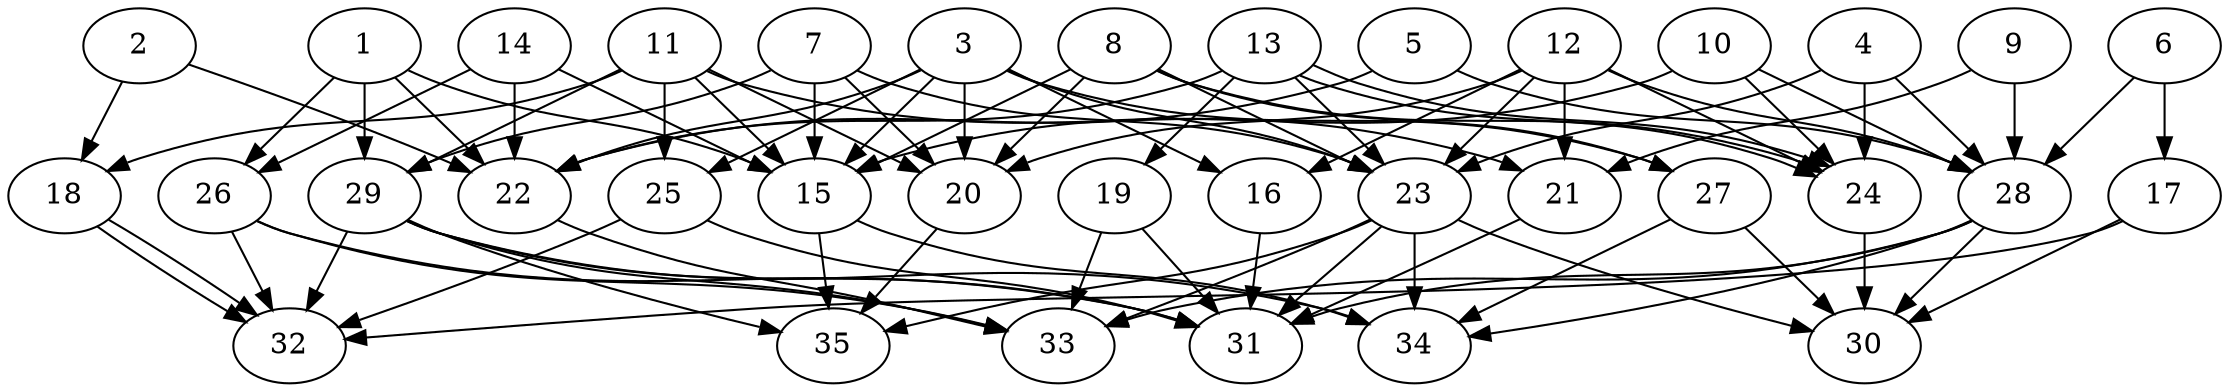 // DAG automatically generated by daggen at Thu Oct  3 14:05:36 2019
// ./daggen --dot -n 35 --ccr 0.4 --fat 0.7 --regular 0.7 --density 0.5 --mindata 5242880 --maxdata 52428800 
digraph G {
  1 [size="46750720", alpha="0.14", expect_size="18700288"] 
  1 -> 15 [size ="18700288"]
  1 -> 22 [size ="18700288"]
  1 -> 26 [size ="18700288"]
  1 -> 29 [size ="18700288"]
  2 [size="37440000", alpha="0.15", expect_size="14976000"] 
  2 -> 18 [size ="14976000"]
  2 -> 22 [size ="14976000"]
  3 [size="76613120", alpha="0.13", expect_size="30645248"] 
  3 -> 15 [size ="30645248"]
  3 -> 16 [size ="30645248"]
  3 -> 20 [size ="30645248"]
  3 -> 22 [size ="30645248"]
  3 -> 23 [size ="30645248"]
  3 -> 25 [size ="30645248"]
  3 -> 27 [size ="30645248"]
  4 [size="51353600", alpha="0.09", expect_size="20541440"] 
  4 -> 23 [size ="20541440"]
  4 -> 24 [size ="20541440"]
  4 -> 28 [size ="20541440"]
  5 [size="50585600", alpha="0.11", expect_size="20234240"] 
  5 -> 22 [size ="20234240"]
  5 -> 28 [size ="20234240"]
  6 [size="43499520", alpha="0.13", expect_size="17399808"] 
  6 -> 17 [size ="17399808"]
  6 -> 28 [size ="17399808"]
  7 [size="34769920", alpha="0.18", expect_size="13907968"] 
  7 -> 15 [size ="13907968"]
  7 -> 20 [size ="13907968"]
  7 -> 23 [size ="13907968"]
  7 -> 29 [size ="13907968"]
  8 [size="57582080", alpha="0.12", expect_size="23032832"] 
  8 -> 15 [size ="23032832"]
  8 -> 20 [size ="23032832"]
  8 -> 23 [size ="23032832"]
  8 -> 24 [size ="23032832"]
  8 -> 27 [size ="23032832"]
  9 [size="123136000", alpha="0.05", expect_size="49254400"] 
  9 -> 21 [size ="49254400"]
  9 -> 28 [size ="49254400"]
  10 [size="78023680", alpha="0.04", expect_size="31209472"] 
  10 -> 15 [size ="31209472"]
  10 -> 24 [size ="31209472"]
  10 -> 28 [size ="31209472"]
  11 [size="80583680", alpha="0.18", expect_size="32233472"] 
  11 -> 15 [size ="32233472"]
  11 -> 18 [size ="32233472"]
  11 -> 20 [size ="32233472"]
  11 -> 21 [size ="32233472"]
  11 -> 25 [size ="32233472"]
  11 -> 29 [size ="32233472"]
  12 [size="47969280", alpha="0.07", expect_size="19187712"] 
  12 -> 16 [size ="19187712"]
  12 -> 20 [size ="19187712"]
  12 -> 21 [size ="19187712"]
  12 -> 23 [size ="19187712"]
  12 -> 24 [size ="19187712"]
  12 -> 28 [size ="19187712"]
  13 [size="16163840", alpha="0.03", expect_size="6465536"] 
  13 -> 19 [size ="6465536"]
  13 -> 22 [size ="6465536"]
  13 -> 23 [size ="6465536"]
  13 -> 24 [size ="6465536"]
  13 -> 24 [size ="6465536"]
  14 [size="91302400", alpha="0.11", expect_size="36520960"] 
  14 -> 15 [size ="36520960"]
  14 -> 22 [size ="36520960"]
  14 -> 26 [size ="36520960"]
  15 [size="23656960", alpha="0.10", expect_size="9462784"] 
  15 -> 34 [size ="9462784"]
  15 -> 35 [size ="9462784"]
  16 [size="86952960", alpha="0.04", expect_size="34781184"] 
  16 -> 31 [size ="34781184"]
  17 [size="45327360", alpha="0.12", expect_size="18130944"] 
  17 -> 30 [size ="18130944"]
  17 -> 32 [size ="18130944"]
  18 [size="35898880", alpha="0.15", expect_size="14359552"] 
  18 -> 32 [size ="14359552"]
  18 -> 32 [size ="14359552"]
  19 [size="106534400", alpha="0.12", expect_size="42613760"] 
  19 -> 31 [size ="42613760"]
  19 -> 33 [size ="42613760"]
  20 [size="19514880", alpha="0.05", expect_size="7805952"] 
  20 -> 35 [size ="7805952"]
  21 [size="44853760", alpha="0.03", expect_size="17941504"] 
  21 -> 31 [size ="17941504"]
  22 [size="34119680", alpha="0.06", expect_size="13647872"] 
  22 -> 33 [size ="13647872"]
  23 [size="77411840", alpha="0.19", expect_size="30964736"] 
  23 -> 30 [size ="30964736"]
  23 -> 31 [size ="30964736"]
  23 -> 33 [size ="30964736"]
  23 -> 34 [size ="30964736"]
  23 -> 35 [size ="30964736"]
  24 [size="96893440", alpha="0.19", expect_size="38757376"] 
  24 -> 30 [size ="38757376"]
  25 [size="43842560", alpha="0.05", expect_size="17537024"] 
  25 -> 31 [size ="17537024"]
  25 -> 32 [size ="17537024"]
  26 [size="102407680", alpha="0.17", expect_size="40963072"] 
  26 -> 31 [size ="40963072"]
  26 -> 32 [size ="40963072"]
  26 -> 33 [size ="40963072"]
  27 [size="127948800", alpha="0.12", expect_size="51179520"] 
  27 -> 30 [size ="51179520"]
  27 -> 34 [size ="51179520"]
  28 [size="81003520", alpha="0.15", expect_size="32401408"] 
  28 -> 30 [size ="32401408"]
  28 -> 31 [size ="32401408"]
  28 -> 33 [size ="32401408"]
  28 -> 34 [size ="32401408"]
  29 [size="50887680", alpha="0.16", expect_size="20355072"] 
  29 -> 31 [size ="20355072"]
  29 -> 32 [size ="20355072"]
  29 -> 33 [size ="20355072"]
  29 -> 34 [size ="20355072"]
  29 -> 35 [size ="20355072"]
  30 [size="121699840", alpha="0.08", expect_size="48679936"] 
  31 [size="32076800", alpha="0.12", expect_size="12830720"] 
  32 [size="51586560", alpha="0.01", expect_size="20634624"] 
  33 [size="86602240", alpha="0.11", expect_size="34640896"] 
  34 [size="82670080", alpha="0.15", expect_size="33068032"] 
  35 [size="78033920", alpha="0.00", expect_size="31213568"] 
}
